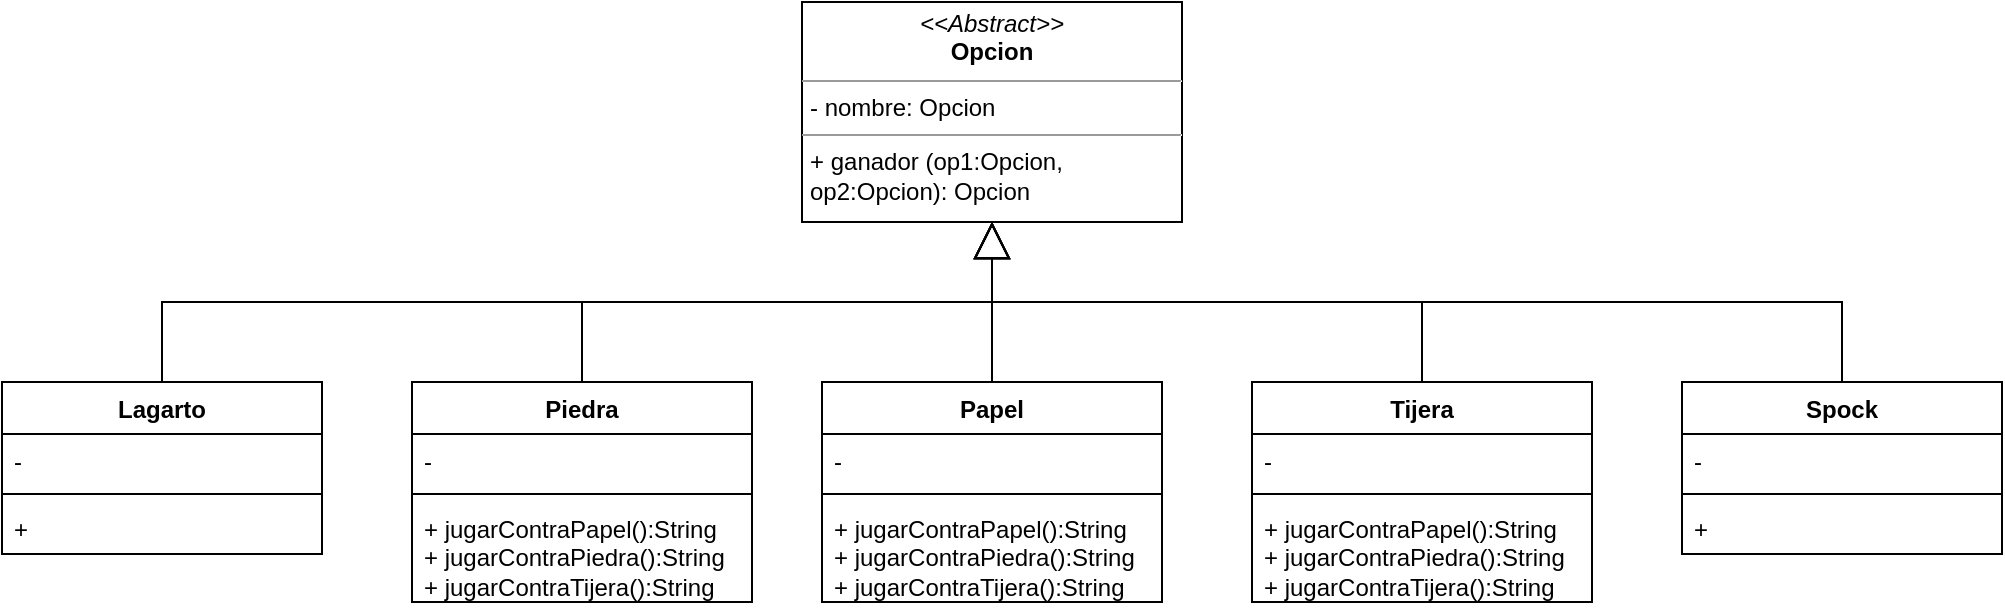 <mxfile version="21.7.5" type="device">
  <diagram name="Page-1" id="yGdSrr_t72dKdFGvHaEc">
    <mxGraphModel dx="2590" dy="892" grid="1" gridSize="10" guides="1" tooltips="1" connect="1" arrows="1" fold="1" page="1" pageScale="1" pageWidth="827" pageHeight="1169" math="0" shadow="0">
      <root>
        <mxCell id="0" />
        <mxCell id="1" parent="0" />
        <mxCell id="QY8E3h2H4OBrM_XyeuvK-1" value="&lt;p style=&quot;margin:0px;margin-top:4px;text-align:center;&quot;&gt;&lt;i&gt;&amp;lt;&amp;lt;Abstract&amp;gt;&amp;gt;&lt;/i&gt;&lt;br&gt;&lt;b&gt;Opcion&lt;/b&gt;&lt;/p&gt;&lt;hr size=&quot;1&quot;&gt;&lt;p style=&quot;margin:0px;margin-left:4px;&quot;&gt;- nombre: Opcion&lt;br&gt;&lt;/p&gt;&lt;hr size=&quot;1&quot;&gt;&lt;p style=&quot;margin:0px;margin-left:4px;&quot;&gt;+ ganador (op1:Opcion, op2:Opcion): Opcion&lt;/p&gt;" style="verticalAlign=top;align=left;overflow=fill;fontSize=12;fontFamily=Helvetica;html=1;whiteSpace=wrap;" parent="1" vertex="1">
          <mxGeometry x="-480" y="80" width="190" height="110" as="geometry" />
        </mxCell>
        <mxCell id="QY8E3h2H4OBrM_XyeuvK-2" value="Piedra" style="swimlane;fontStyle=1;align=center;verticalAlign=top;childLayout=stackLayout;horizontal=1;startSize=26;horizontalStack=0;resizeParent=1;resizeParentMax=0;resizeLast=0;collapsible=1;marginBottom=0;whiteSpace=wrap;html=1;" parent="1" vertex="1">
          <mxGeometry x="-675" y="270" width="170" height="110" as="geometry" />
        </mxCell>
        <mxCell id="QY8E3h2H4OBrM_XyeuvK-3" value="-" style="text;strokeColor=none;fillColor=none;align=left;verticalAlign=top;spacingLeft=4;spacingRight=4;overflow=hidden;rotatable=0;points=[[0,0.5],[1,0.5]];portConstraint=eastwest;whiteSpace=wrap;html=1;" parent="QY8E3h2H4OBrM_XyeuvK-2" vertex="1">
          <mxGeometry y="26" width="170" height="26" as="geometry" />
        </mxCell>
        <mxCell id="QY8E3h2H4OBrM_XyeuvK-4" value="" style="line;strokeWidth=1;fillColor=none;align=left;verticalAlign=middle;spacingTop=-1;spacingLeft=3;spacingRight=3;rotatable=0;labelPosition=right;points=[];portConstraint=eastwest;strokeColor=inherit;" parent="QY8E3h2H4OBrM_XyeuvK-2" vertex="1">
          <mxGeometry y="52" width="170" height="8" as="geometry" />
        </mxCell>
        <mxCell id="QY8E3h2H4OBrM_XyeuvK-5" value="+ jugarContraPapel():String&lt;br&gt;+ jugarContraPiedra():String&lt;br&gt;+ jugarContraTijera():String" style="text;strokeColor=none;fillColor=none;align=left;verticalAlign=top;spacingLeft=4;spacingRight=4;overflow=hidden;rotatable=0;points=[[0,0.5],[1,0.5]];portConstraint=eastwest;whiteSpace=wrap;html=1;" parent="QY8E3h2H4OBrM_XyeuvK-2" vertex="1">
          <mxGeometry y="60" width="170" height="50" as="geometry" />
        </mxCell>
        <mxCell id="QY8E3h2H4OBrM_XyeuvK-6" value="Papel" style="swimlane;fontStyle=1;align=center;verticalAlign=top;childLayout=stackLayout;horizontal=1;startSize=26;horizontalStack=0;resizeParent=1;resizeParentMax=0;resizeLast=0;collapsible=1;marginBottom=0;whiteSpace=wrap;html=1;" parent="1" vertex="1">
          <mxGeometry x="-470" y="270" width="170" height="110" as="geometry" />
        </mxCell>
        <mxCell id="QY8E3h2H4OBrM_XyeuvK-7" value="-" style="text;strokeColor=none;fillColor=none;align=left;verticalAlign=top;spacingLeft=4;spacingRight=4;overflow=hidden;rotatable=0;points=[[0,0.5],[1,0.5]];portConstraint=eastwest;whiteSpace=wrap;html=1;" parent="QY8E3h2H4OBrM_XyeuvK-6" vertex="1">
          <mxGeometry y="26" width="170" height="26" as="geometry" />
        </mxCell>
        <mxCell id="QY8E3h2H4OBrM_XyeuvK-8" value="" style="line;strokeWidth=1;fillColor=none;align=left;verticalAlign=middle;spacingTop=-1;spacingLeft=3;spacingRight=3;rotatable=0;labelPosition=right;points=[];portConstraint=eastwest;strokeColor=inherit;" parent="QY8E3h2H4OBrM_XyeuvK-6" vertex="1">
          <mxGeometry y="52" width="170" height="8" as="geometry" />
        </mxCell>
        <mxCell id="QY8E3h2H4OBrM_XyeuvK-9" value="+ jugarContraPapel():String&lt;br&gt;+ jugarContraPiedra():String&lt;br&gt;+ jugarContraTijera():String" style="text;strokeColor=none;fillColor=none;align=left;verticalAlign=top;spacingLeft=4;spacingRight=4;overflow=hidden;rotatable=0;points=[[0,0.5],[1,0.5]];portConstraint=eastwest;whiteSpace=wrap;html=1;" parent="QY8E3h2H4OBrM_XyeuvK-6" vertex="1">
          <mxGeometry y="60" width="170" height="50" as="geometry" />
        </mxCell>
        <mxCell id="QY8E3h2H4OBrM_XyeuvK-10" value="Tijera" style="swimlane;fontStyle=1;align=center;verticalAlign=top;childLayout=stackLayout;horizontal=1;startSize=26;horizontalStack=0;resizeParent=1;resizeParentMax=0;resizeLast=0;collapsible=1;marginBottom=0;whiteSpace=wrap;html=1;" parent="1" vertex="1">
          <mxGeometry x="-255" y="270" width="170" height="110" as="geometry" />
        </mxCell>
        <mxCell id="QY8E3h2H4OBrM_XyeuvK-11" value="-" style="text;strokeColor=none;fillColor=none;align=left;verticalAlign=top;spacingLeft=4;spacingRight=4;overflow=hidden;rotatable=0;points=[[0,0.5],[1,0.5]];portConstraint=eastwest;whiteSpace=wrap;html=1;" parent="QY8E3h2H4OBrM_XyeuvK-10" vertex="1">
          <mxGeometry y="26" width="170" height="26" as="geometry" />
        </mxCell>
        <mxCell id="QY8E3h2H4OBrM_XyeuvK-12" value="" style="line;strokeWidth=1;fillColor=none;align=left;verticalAlign=middle;spacingTop=-1;spacingLeft=3;spacingRight=3;rotatable=0;labelPosition=right;points=[];portConstraint=eastwest;strokeColor=inherit;" parent="QY8E3h2H4OBrM_XyeuvK-10" vertex="1">
          <mxGeometry y="52" width="170" height="8" as="geometry" />
        </mxCell>
        <mxCell id="QY8E3h2H4OBrM_XyeuvK-13" value="+ jugarContraPapel():String&lt;br&gt;+ jugarContraPiedra():String&lt;br&gt;+ jugarContraTijera():String" style="text;strokeColor=none;fillColor=none;align=left;verticalAlign=top;spacingLeft=4;spacingRight=4;overflow=hidden;rotatable=0;points=[[0,0.5],[1,0.5]];portConstraint=eastwest;whiteSpace=wrap;html=1;" parent="QY8E3h2H4OBrM_XyeuvK-10" vertex="1">
          <mxGeometry y="60" width="170" height="50" as="geometry" />
        </mxCell>
        <mxCell id="QY8E3h2H4OBrM_XyeuvK-14" value="" style="endArrow=block;endSize=16;endFill=0;html=1;rounded=0;entryX=0.5;entryY=1;entryDx=0;entryDy=0;exitX=0.5;exitY=0;exitDx=0;exitDy=0;edgeStyle=orthogonalEdgeStyle;" parent="1" source="QY8E3h2H4OBrM_XyeuvK-2" target="QY8E3h2H4OBrM_XyeuvK-1" edge="1">
          <mxGeometry width="160" relative="1" as="geometry">
            <mxPoint x="-520" y="430" as="sourcePoint" />
            <mxPoint x="-280" y="350" as="targetPoint" />
          </mxGeometry>
        </mxCell>
        <mxCell id="QY8E3h2H4OBrM_XyeuvK-15" value="" style="endArrow=block;endSize=16;endFill=0;html=1;rounded=0;entryX=0.5;entryY=1;entryDx=0;entryDy=0;exitX=0.5;exitY=0;exitDx=0;exitDy=0;edgeStyle=orthogonalEdgeStyle;" parent="1" source="QY8E3h2H4OBrM_XyeuvK-10" target="QY8E3h2H4OBrM_XyeuvK-1" edge="1">
          <mxGeometry width="160" relative="1" as="geometry">
            <mxPoint x="-585" y="280" as="sourcePoint" />
            <mxPoint x="-375" y="200" as="targetPoint" />
          </mxGeometry>
        </mxCell>
        <mxCell id="QY8E3h2H4OBrM_XyeuvK-16" value="" style="endArrow=block;endSize=16;endFill=0;html=1;rounded=0;entryX=0.5;entryY=1;entryDx=0;entryDy=0;exitX=0.5;exitY=0;exitDx=0;exitDy=0;edgeStyle=orthogonalEdgeStyle;" parent="1" source="QY8E3h2H4OBrM_XyeuvK-6" target="QY8E3h2H4OBrM_XyeuvK-1" edge="1">
          <mxGeometry width="160" relative="1" as="geometry">
            <mxPoint x="-165" y="280" as="sourcePoint" />
            <mxPoint x="-375" y="200" as="targetPoint" />
          </mxGeometry>
        </mxCell>
        <mxCell id="QY8E3h2H4OBrM_XyeuvK-17" value="Lagarto" style="swimlane;fontStyle=1;align=center;verticalAlign=top;childLayout=stackLayout;horizontal=1;startSize=26;horizontalStack=0;resizeParent=1;resizeParentMax=0;resizeLast=0;collapsible=1;marginBottom=0;whiteSpace=wrap;html=1;" parent="1" vertex="1">
          <mxGeometry x="-880" y="270" width="160" height="86" as="geometry" />
        </mxCell>
        <mxCell id="QY8E3h2H4OBrM_XyeuvK-18" value="-" style="text;strokeColor=none;fillColor=none;align=left;verticalAlign=top;spacingLeft=4;spacingRight=4;overflow=hidden;rotatable=0;points=[[0,0.5],[1,0.5]];portConstraint=eastwest;whiteSpace=wrap;html=1;" parent="QY8E3h2H4OBrM_XyeuvK-17" vertex="1">
          <mxGeometry y="26" width="160" height="26" as="geometry" />
        </mxCell>
        <mxCell id="QY8E3h2H4OBrM_XyeuvK-19" value="" style="line;strokeWidth=1;fillColor=none;align=left;verticalAlign=middle;spacingTop=-1;spacingLeft=3;spacingRight=3;rotatable=0;labelPosition=right;points=[];portConstraint=eastwest;strokeColor=inherit;" parent="QY8E3h2H4OBrM_XyeuvK-17" vertex="1">
          <mxGeometry y="52" width="160" height="8" as="geometry" />
        </mxCell>
        <mxCell id="QY8E3h2H4OBrM_XyeuvK-20" value="+&amp;nbsp;&amp;nbsp;" style="text;strokeColor=none;fillColor=none;align=left;verticalAlign=top;spacingLeft=4;spacingRight=4;overflow=hidden;rotatable=0;points=[[0,0.5],[1,0.5]];portConstraint=eastwest;whiteSpace=wrap;html=1;" parent="QY8E3h2H4OBrM_XyeuvK-17" vertex="1">
          <mxGeometry y="60" width="160" height="26" as="geometry" />
        </mxCell>
        <mxCell id="QY8E3h2H4OBrM_XyeuvK-21" value="Spock" style="swimlane;fontStyle=1;align=center;verticalAlign=top;childLayout=stackLayout;horizontal=1;startSize=26;horizontalStack=0;resizeParent=1;resizeParentMax=0;resizeLast=0;collapsible=1;marginBottom=0;whiteSpace=wrap;html=1;" parent="1" vertex="1">
          <mxGeometry x="-40" y="270" width="160" height="86" as="geometry" />
        </mxCell>
        <mxCell id="QY8E3h2H4OBrM_XyeuvK-22" value="-" style="text;strokeColor=none;fillColor=none;align=left;verticalAlign=top;spacingLeft=4;spacingRight=4;overflow=hidden;rotatable=0;points=[[0,0.5],[1,0.5]];portConstraint=eastwest;whiteSpace=wrap;html=1;" parent="QY8E3h2H4OBrM_XyeuvK-21" vertex="1">
          <mxGeometry y="26" width="160" height="26" as="geometry" />
        </mxCell>
        <mxCell id="QY8E3h2H4OBrM_XyeuvK-23" value="" style="line;strokeWidth=1;fillColor=none;align=left;verticalAlign=middle;spacingTop=-1;spacingLeft=3;spacingRight=3;rotatable=0;labelPosition=right;points=[];portConstraint=eastwest;strokeColor=inherit;" parent="QY8E3h2H4OBrM_XyeuvK-21" vertex="1">
          <mxGeometry y="52" width="160" height="8" as="geometry" />
        </mxCell>
        <mxCell id="QY8E3h2H4OBrM_XyeuvK-24" value="+&amp;nbsp;" style="text;strokeColor=none;fillColor=none;align=left;verticalAlign=top;spacingLeft=4;spacingRight=4;overflow=hidden;rotatable=0;points=[[0,0.5],[1,0.5]];portConstraint=eastwest;whiteSpace=wrap;html=1;" parent="QY8E3h2H4OBrM_XyeuvK-21" vertex="1">
          <mxGeometry y="60" width="160" height="26" as="geometry" />
        </mxCell>
        <mxCell id="QY8E3h2H4OBrM_XyeuvK-26" value="" style="endArrow=block;endSize=16;endFill=0;html=1;rounded=0;entryX=0.5;entryY=1;entryDx=0;entryDy=0;exitX=0.5;exitY=0;exitDx=0;exitDy=0;edgeStyle=orthogonalEdgeStyle;" parent="1" source="QY8E3h2H4OBrM_XyeuvK-17" target="QY8E3h2H4OBrM_XyeuvK-1" edge="1">
          <mxGeometry width="160" relative="1" as="geometry">
            <mxPoint x="-585" y="280" as="sourcePoint" />
            <mxPoint x="-375" y="200" as="targetPoint" />
          </mxGeometry>
        </mxCell>
        <mxCell id="QY8E3h2H4OBrM_XyeuvK-27" value="" style="endArrow=block;endSize=16;endFill=0;html=1;rounded=0;entryX=0.5;entryY=1;entryDx=0;entryDy=0;exitX=0.5;exitY=0;exitDx=0;exitDy=0;edgeStyle=orthogonalEdgeStyle;" parent="1" source="QY8E3h2H4OBrM_XyeuvK-21" target="QY8E3h2H4OBrM_XyeuvK-1" edge="1">
          <mxGeometry width="160" relative="1" as="geometry">
            <mxPoint x="-165" y="280" as="sourcePoint" />
            <mxPoint x="-375" y="200" as="targetPoint" />
          </mxGeometry>
        </mxCell>
      </root>
    </mxGraphModel>
  </diagram>
</mxfile>

